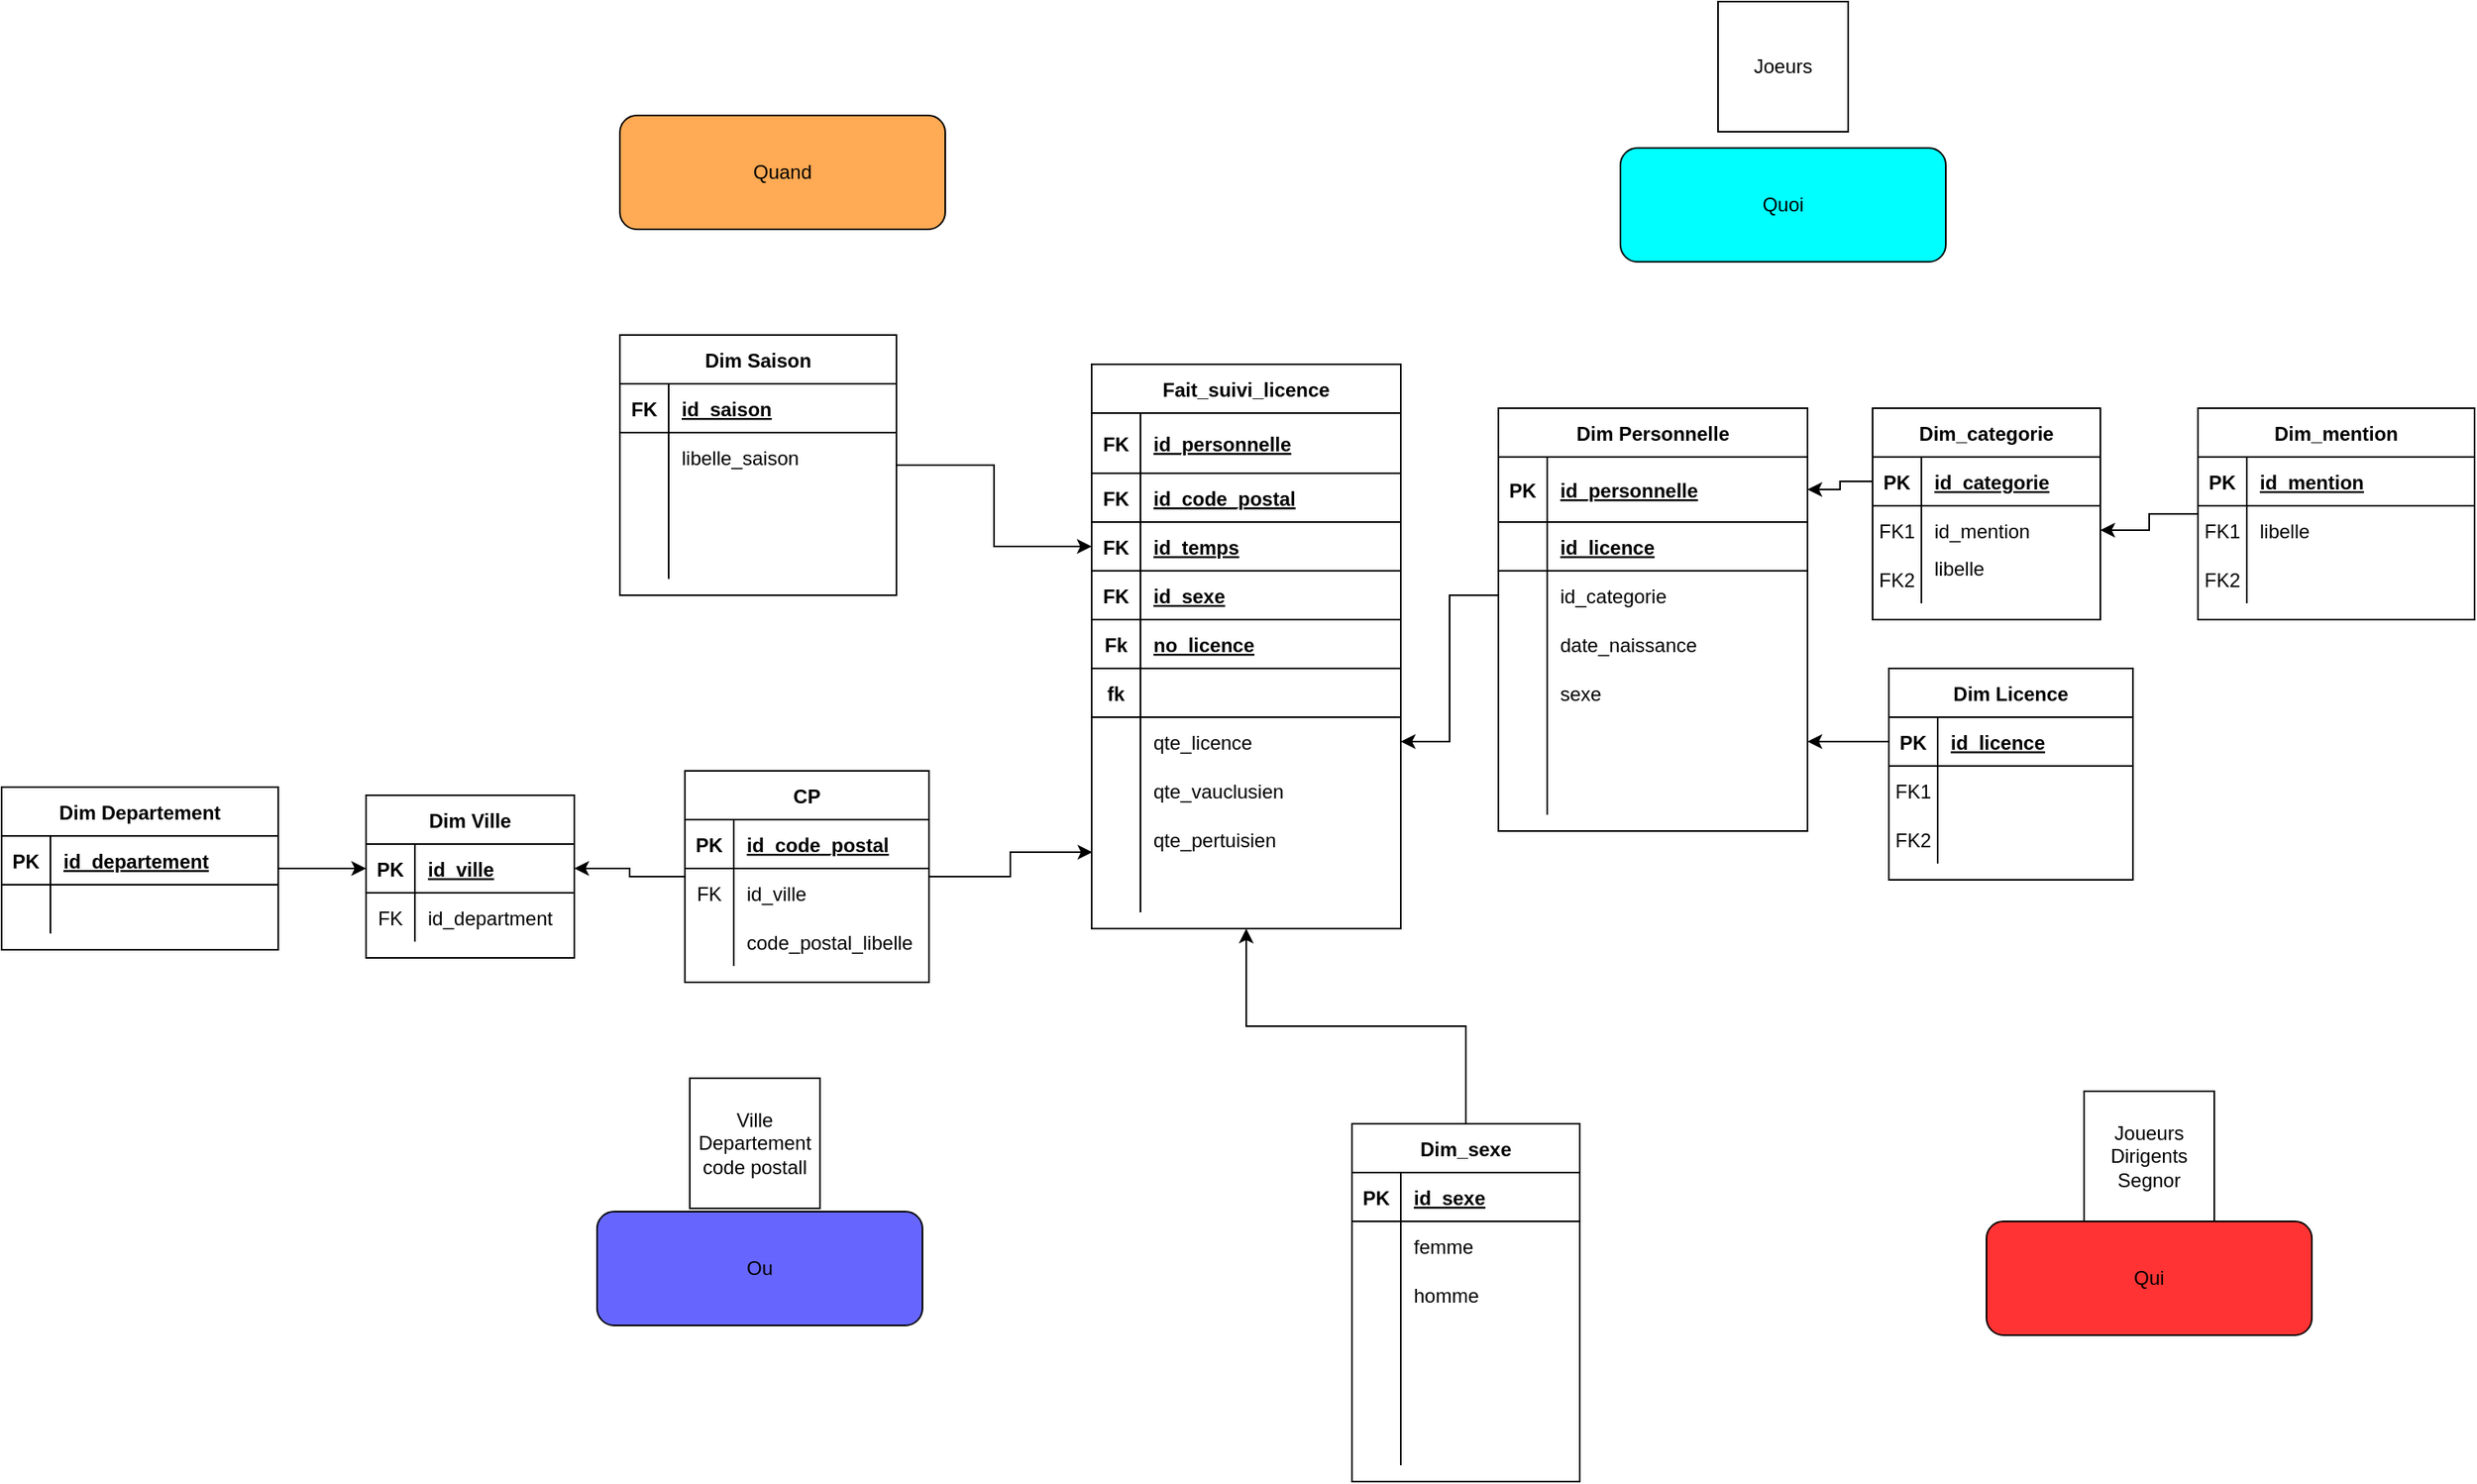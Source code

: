 <mxfile version="20.8.23" type="github">
  <diagram id="R2lEEEUBdFMjLlhIrx00" name="Page-1">
    <mxGraphModel dx="2322" dy="1065" grid="1" gridSize="10" guides="1" tooltips="1" connect="1" arrows="1" fold="1" page="1" pageScale="1" pageWidth="850" pageHeight="1100" math="0" shadow="0" extFonts="Permanent Marker^https://fonts.googleapis.com/css?family=Permanent+Marker">
      <root>
        <mxCell id="0" />
        <mxCell id="1" parent="0" />
        <mxCell id="C-vyLk0tnHw3VtMMgP7b-2" value="Fait_suivi_licence" style="shape=table;startSize=30;container=1;collapsible=1;childLayout=tableLayout;fixedRows=1;rowLines=0;fontStyle=1;align=center;resizeLast=1;" parent="1" vertex="1">
          <mxGeometry x="260" y="363" width="190" height="347" as="geometry" />
        </mxCell>
        <mxCell id="C-vyLk0tnHw3VtMMgP7b-3" value="" style="shape=partialRectangle;collapsible=0;dropTarget=0;pointerEvents=0;fillColor=none;points=[[0,0.5],[1,0.5]];portConstraint=eastwest;top=0;left=0;right=0;bottom=1;" parent="C-vyLk0tnHw3VtMMgP7b-2" vertex="1">
          <mxGeometry y="30" width="190" height="37" as="geometry" />
        </mxCell>
        <mxCell id="C-vyLk0tnHw3VtMMgP7b-4" value="FK" style="shape=partialRectangle;overflow=hidden;connectable=0;fillColor=none;top=0;left=0;bottom=0;right=0;fontStyle=1;" parent="C-vyLk0tnHw3VtMMgP7b-3" vertex="1">
          <mxGeometry width="30" height="37" as="geometry">
            <mxRectangle width="30" height="37" as="alternateBounds" />
          </mxGeometry>
        </mxCell>
        <mxCell id="C-vyLk0tnHw3VtMMgP7b-5" value="id_personnelle" style="shape=partialRectangle;overflow=hidden;connectable=0;fillColor=none;top=0;left=0;bottom=0;right=0;align=left;spacingLeft=6;fontStyle=5;" parent="C-vyLk0tnHw3VtMMgP7b-3" vertex="1">
          <mxGeometry x="30" width="160" height="37" as="geometry">
            <mxRectangle width="160" height="37" as="alternateBounds" />
          </mxGeometry>
        </mxCell>
        <mxCell id="3_o4QymYLPM-2K-13PC6-31" style="shape=partialRectangle;collapsible=0;dropTarget=0;pointerEvents=0;fillColor=none;points=[[0,0.5],[1,0.5]];portConstraint=eastwest;top=0;left=0;right=0;bottom=1;" parent="C-vyLk0tnHw3VtMMgP7b-2" vertex="1">
          <mxGeometry y="67" width="190" height="30" as="geometry" />
        </mxCell>
        <mxCell id="3_o4QymYLPM-2K-13PC6-32" value="FK" style="shape=partialRectangle;overflow=hidden;connectable=0;fillColor=none;top=0;left=0;bottom=0;right=0;fontStyle=1;" parent="3_o4QymYLPM-2K-13PC6-31" vertex="1">
          <mxGeometry width="30" height="30" as="geometry">
            <mxRectangle width="30" height="30" as="alternateBounds" />
          </mxGeometry>
        </mxCell>
        <mxCell id="3_o4QymYLPM-2K-13PC6-33" value="id_code_postal" style="shape=partialRectangle;overflow=hidden;connectable=0;fillColor=none;top=0;left=0;bottom=0;right=0;align=left;spacingLeft=6;fontStyle=5;" parent="3_o4QymYLPM-2K-13PC6-31" vertex="1">
          <mxGeometry x="30" width="160" height="30" as="geometry">
            <mxRectangle width="160" height="30" as="alternateBounds" />
          </mxGeometry>
        </mxCell>
        <mxCell id="3_o4QymYLPM-2K-13PC6-28" style="shape=partialRectangle;collapsible=0;dropTarget=0;pointerEvents=0;fillColor=none;points=[[0,0.5],[1,0.5]];portConstraint=eastwest;top=0;left=0;right=0;bottom=1;" parent="C-vyLk0tnHw3VtMMgP7b-2" vertex="1">
          <mxGeometry y="97" width="190" height="30" as="geometry" />
        </mxCell>
        <mxCell id="3_o4QymYLPM-2K-13PC6-29" value="FK" style="shape=partialRectangle;overflow=hidden;connectable=0;fillColor=none;top=0;left=0;bottom=0;right=0;fontStyle=1;" parent="3_o4QymYLPM-2K-13PC6-28" vertex="1">
          <mxGeometry width="30" height="30" as="geometry">
            <mxRectangle width="30" height="30" as="alternateBounds" />
          </mxGeometry>
        </mxCell>
        <mxCell id="3_o4QymYLPM-2K-13PC6-30" value="id_temps" style="shape=partialRectangle;overflow=hidden;connectable=0;fillColor=none;top=0;left=0;bottom=0;right=0;align=left;spacingLeft=6;fontStyle=5;" parent="3_o4QymYLPM-2K-13PC6-28" vertex="1">
          <mxGeometry x="30" width="160" height="30" as="geometry">
            <mxRectangle width="160" height="30" as="alternateBounds" />
          </mxGeometry>
        </mxCell>
        <mxCell id="3_o4QymYLPM-2K-13PC6-25" style="shape=partialRectangle;collapsible=0;dropTarget=0;pointerEvents=0;fillColor=none;points=[[0,0.5],[1,0.5]];portConstraint=eastwest;top=0;left=0;right=0;bottom=1;" parent="C-vyLk0tnHw3VtMMgP7b-2" vertex="1">
          <mxGeometry y="127" width="190" height="30" as="geometry" />
        </mxCell>
        <mxCell id="3_o4QymYLPM-2K-13PC6-26" value="FK" style="shape=partialRectangle;overflow=hidden;connectable=0;fillColor=none;top=0;left=0;bottom=0;right=0;fontStyle=1;" parent="3_o4QymYLPM-2K-13PC6-25" vertex="1">
          <mxGeometry width="30" height="30" as="geometry">
            <mxRectangle width="30" height="30" as="alternateBounds" />
          </mxGeometry>
        </mxCell>
        <mxCell id="3_o4QymYLPM-2K-13PC6-27" value="id_sexe" style="shape=partialRectangle;overflow=hidden;connectable=0;fillColor=none;top=0;left=0;bottom=0;right=0;align=left;spacingLeft=6;fontStyle=5;" parent="3_o4QymYLPM-2K-13PC6-25" vertex="1">
          <mxGeometry x="30" width="160" height="30" as="geometry">
            <mxRectangle width="160" height="30" as="alternateBounds" />
          </mxGeometry>
        </mxCell>
        <mxCell id="3_o4QymYLPM-2K-13PC6-68" style="shape=partialRectangle;collapsible=0;dropTarget=0;pointerEvents=0;fillColor=none;points=[[0,0.5],[1,0.5]];portConstraint=eastwest;top=0;left=0;right=0;bottom=1;" parent="C-vyLk0tnHw3VtMMgP7b-2" vertex="1">
          <mxGeometry y="157" width="190" height="30" as="geometry" />
        </mxCell>
        <mxCell id="3_o4QymYLPM-2K-13PC6-69" value="Fk" style="shape=partialRectangle;overflow=hidden;connectable=0;fillColor=none;top=0;left=0;bottom=0;right=0;fontStyle=1;" parent="3_o4QymYLPM-2K-13PC6-68" vertex="1">
          <mxGeometry width="30" height="30" as="geometry">
            <mxRectangle width="30" height="30" as="alternateBounds" />
          </mxGeometry>
        </mxCell>
        <mxCell id="3_o4QymYLPM-2K-13PC6-70" value="no_licence" style="shape=partialRectangle;overflow=hidden;connectable=0;fillColor=none;top=0;left=0;bottom=0;right=0;align=left;spacingLeft=6;fontStyle=5;" parent="3_o4QymYLPM-2K-13PC6-68" vertex="1">
          <mxGeometry x="30" width="160" height="30" as="geometry">
            <mxRectangle width="160" height="30" as="alternateBounds" />
          </mxGeometry>
        </mxCell>
        <mxCell id="3_o4QymYLPM-2K-13PC6-65" style="shape=partialRectangle;collapsible=0;dropTarget=0;pointerEvents=0;fillColor=none;points=[[0,0.5],[1,0.5]];portConstraint=eastwest;top=0;left=0;right=0;bottom=1;" parent="C-vyLk0tnHw3VtMMgP7b-2" vertex="1">
          <mxGeometry y="187" width="190" height="30" as="geometry" />
        </mxCell>
        <mxCell id="3_o4QymYLPM-2K-13PC6-66" value="fk" style="shape=partialRectangle;overflow=hidden;connectable=0;fillColor=none;top=0;left=0;bottom=0;right=0;fontStyle=1;" parent="3_o4QymYLPM-2K-13PC6-65" vertex="1">
          <mxGeometry width="30" height="30" as="geometry">
            <mxRectangle width="30" height="30" as="alternateBounds" />
          </mxGeometry>
        </mxCell>
        <mxCell id="3_o4QymYLPM-2K-13PC6-67" value="" style="shape=partialRectangle;overflow=hidden;connectable=0;fillColor=none;top=0;left=0;bottom=0;right=0;align=left;spacingLeft=6;fontStyle=5;" parent="3_o4QymYLPM-2K-13PC6-65" vertex="1">
          <mxGeometry x="30" width="160" height="30" as="geometry">
            <mxRectangle width="160" height="30" as="alternateBounds" />
          </mxGeometry>
        </mxCell>
        <mxCell id="C-vyLk0tnHw3VtMMgP7b-6" value="" style="shape=partialRectangle;collapsible=0;dropTarget=0;pointerEvents=0;fillColor=none;points=[[0,0.5],[1,0.5]];portConstraint=eastwest;top=0;left=0;right=0;bottom=0;" parent="C-vyLk0tnHw3VtMMgP7b-2" vertex="1">
          <mxGeometry y="217" width="190" height="30" as="geometry" />
        </mxCell>
        <mxCell id="C-vyLk0tnHw3VtMMgP7b-7" value="" style="shape=partialRectangle;overflow=hidden;connectable=0;fillColor=none;top=0;left=0;bottom=0;right=0;" parent="C-vyLk0tnHw3VtMMgP7b-6" vertex="1">
          <mxGeometry width="30" height="30" as="geometry">
            <mxRectangle width="30" height="30" as="alternateBounds" />
          </mxGeometry>
        </mxCell>
        <mxCell id="C-vyLk0tnHw3VtMMgP7b-8" value="qte_licence" style="shape=partialRectangle;overflow=hidden;connectable=0;fillColor=none;top=0;left=0;bottom=0;right=0;align=left;spacingLeft=6;" parent="C-vyLk0tnHw3VtMMgP7b-6" vertex="1">
          <mxGeometry x="30" width="160" height="30" as="geometry">
            <mxRectangle width="160" height="30" as="alternateBounds" />
          </mxGeometry>
        </mxCell>
        <mxCell id="EebubjOcHjIi6WjArjPd-1" value="" style="shape=partialRectangle;collapsible=0;dropTarget=0;pointerEvents=0;fillColor=none;points=[[0,0.5],[1,0.5]];portConstraint=eastwest;top=0;left=0;right=0;bottom=0;" parent="C-vyLk0tnHw3VtMMgP7b-2" vertex="1">
          <mxGeometry y="247" width="190" height="30" as="geometry" />
        </mxCell>
        <mxCell id="EebubjOcHjIi6WjArjPd-2" value="" style="shape=partialRectangle;overflow=hidden;connectable=0;fillColor=none;top=0;left=0;bottom=0;right=0;" parent="EebubjOcHjIi6WjArjPd-1" vertex="1">
          <mxGeometry width="30" height="30" as="geometry">
            <mxRectangle width="30" height="30" as="alternateBounds" />
          </mxGeometry>
        </mxCell>
        <mxCell id="EebubjOcHjIi6WjArjPd-3" value="qte_vauclusien" style="shape=partialRectangle;overflow=hidden;connectable=0;fillColor=none;top=0;left=0;bottom=0;right=0;align=left;spacingLeft=6;" parent="EebubjOcHjIi6WjArjPd-1" vertex="1">
          <mxGeometry x="30" width="160" height="30" as="geometry">
            <mxRectangle width="160" height="30" as="alternateBounds" />
          </mxGeometry>
        </mxCell>
        <mxCell id="C-vyLk0tnHw3VtMMgP7b-9" value="" style="shape=partialRectangle;collapsible=0;dropTarget=0;pointerEvents=0;fillColor=none;points=[[0,0.5],[1,0.5]];portConstraint=eastwest;top=0;left=0;right=0;bottom=0;" parent="C-vyLk0tnHw3VtMMgP7b-2" vertex="1">
          <mxGeometry y="277" width="190" height="30" as="geometry" />
        </mxCell>
        <mxCell id="C-vyLk0tnHw3VtMMgP7b-10" value="" style="shape=partialRectangle;overflow=hidden;connectable=0;fillColor=none;top=0;left=0;bottom=0;right=0;" parent="C-vyLk0tnHw3VtMMgP7b-9" vertex="1">
          <mxGeometry width="30" height="30" as="geometry">
            <mxRectangle width="30" height="30" as="alternateBounds" />
          </mxGeometry>
        </mxCell>
        <mxCell id="C-vyLk0tnHw3VtMMgP7b-11" value="qte_pertuisien" style="shape=partialRectangle;overflow=hidden;connectable=0;fillColor=none;top=0;left=0;bottom=0;right=0;align=left;spacingLeft=6;" parent="C-vyLk0tnHw3VtMMgP7b-9" vertex="1">
          <mxGeometry x="30" width="160" height="30" as="geometry">
            <mxRectangle width="160" height="30" as="alternateBounds" />
          </mxGeometry>
        </mxCell>
        <mxCell id="EebubjOcHjIi6WjArjPd-83" value="" style="shape=partialRectangle;collapsible=0;dropTarget=0;pointerEvents=0;fillColor=none;points=[[0,0.5],[1,0.5]];portConstraint=eastwest;top=0;left=0;right=0;bottom=0;" parent="C-vyLk0tnHw3VtMMgP7b-2" vertex="1">
          <mxGeometry y="307" width="190" height="30" as="geometry" />
        </mxCell>
        <mxCell id="EebubjOcHjIi6WjArjPd-84" value="" style="shape=partialRectangle;overflow=hidden;connectable=0;fillColor=none;top=0;left=0;bottom=0;right=0;" parent="EebubjOcHjIi6WjArjPd-83" vertex="1">
          <mxGeometry width="30" height="30" as="geometry">
            <mxRectangle width="30" height="30" as="alternateBounds" />
          </mxGeometry>
        </mxCell>
        <mxCell id="EebubjOcHjIi6WjArjPd-85" value="" style="shape=partialRectangle;overflow=hidden;connectable=0;fillColor=none;top=0;left=0;bottom=0;right=0;align=left;spacingLeft=6;" parent="EebubjOcHjIi6WjArjPd-83" vertex="1">
          <mxGeometry x="30" width="160" height="30" as="geometry">
            <mxRectangle width="160" height="30" as="alternateBounds" />
          </mxGeometry>
        </mxCell>
        <mxCell id="C-vyLk0tnHw3VtMMgP7b-13" value="Dim Personnelle" style="shape=table;startSize=30;container=1;collapsible=1;childLayout=tableLayout;fixedRows=1;rowLines=0;fontStyle=1;align=center;resizeLast=1;" parent="1" vertex="1">
          <mxGeometry x="510" y="390" width="190" height="260" as="geometry" />
        </mxCell>
        <mxCell id="C-vyLk0tnHw3VtMMgP7b-14" value="" style="shape=partialRectangle;collapsible=0;dropTarget=0;pointerEvents=0;fillColor=none;points=[[0,0.5],[1,0.5]];portConstraint=eastwest;top=0;left=0;right=0;bottom=1;" parent="C-vyLk0tnHw3VtMMgP7b-13" vertex="1">
          <mxGeometry y="30" width="190" height="40" as="geometry" />
        </mxCell>
        <mxCell id="C-vyLk0tnHw3VtMMgP7b-15" value="PK" style="shape=partialRectangle;overflow=hidden;connectable=0;fillColor=none;top=0;left=0;bottom=0;right=0;fontStyle=1;" parent="C-vyLk0tnHw3VtMMgP7b-14" vertex="1">
          <mxGeometry width="30" height="40" as="geometry">
            <mxRectangle width="30" height="40" as="alternateBounds" />
          </mxGeometry>
        </mxCell>
        <mxCell id="C-vyLk0tnHw3VtMMgP7b-16" value="id_personnelle" style="shape=partialRectangle;overflow=hidden;connectable=0;fillColor=none;top=0;left=0;bottom=0;right=0;align=left;spacingLeft=6;fontStyle=5;" parent="C-vyLk0tnHw3VtMMgP7b-14" vertex="1">
          <mxGeometry x="30" width="160" height="40" as="geometry">
            <mxRectangle width="160" height="40" as="alternateBounds" />
          </mxGeometry>
        </mxCell>
        <mxCell id="FTnXf8qnZCAiLnjDz61s-63" style="shape=partialRectangle;collapsible=0;dropTarget=0;pointerEvents=0;fillColor=none;points=[[0,0.5],[1,0.5]];portConstraint=eastwest;top=0;left=0;right=0;bottom=1;" parent="C-vyLk0tnHw3VtMMgP7b-13" vertex="1">
          <mxGeometry y="70" width="190" height="30" as="geometry" />
        </mxCell>
        <mxCell id="FTnXf8qnZCAiLnjDz61s-64" style="shape=partialRectangle;overflow=hidden;connectable=0;fillColor=none;top=0;left=0;bottom=0;right=0;fontStyle=1;" parent="FTnXf8qnZCAiLnjDz61s-63" vertex="1">
          <mxGeometry width="30" height="30" as="geometry">
            <mxRectangle width="30" height="30" as="alternateBounds" />
          </mxGeometry>
        </mxCell>
        <mxCell id="FTnXf8qnZCAiLnjDz61s-65" value="id_licence" style="shape=partialRectangle;overflow=hidden;connectable=0;fillColor=none;top=0;left=0;bottom=0;right=0;align=left;spacingLeft=6;fontStyle=5;" parent="FTnXf8qnZCAiLnjDz61s-63" vertex="1">
          <mxGeometry x="30" width="160" height="30" as="geometry">
            <mxRectangle width="160" height="30" as="alternateBounds" />
          </mxGeometry>
        </mxCell>
        <mxCell id="C-vyLk0tnHw3VtMMgP7b-17" value="" style="shape=partialRectangle;collapsible=0;dropTarget=0;pointerEvents=0;fillColor=none;points=[[0,0.5],[1,0.5]];portConstraint=eastwest;top=0;left=0;right=0;bottom=0;" parent="C-vyLk0tnHw3VtMMgP7b-13" vertex="1">
          <mxGeometry y="100" width="190" height="30" as="geometry" />
        </mxCell>
        <mxCell id="C-vyLk0tnHw3VtMMgP7b-18" value="" style="shape=partialRectangle;overflow=hidden;connectable=0;fillColor=none;top=0;left=0;bottom=0;right=0;" parent="C-vyLk0tnHw3VtMMgP7b-17" vertex="1">
          <mxGeometry width="30" height="30" as="geometry">
            <mxRectangle width="30" height="30" as="alternateBounds" />
          </mxGeometry>
        </mxCell>
        <mxCell id="C-vyLk0tnHw3VtMMgP7b-19" value="id_categorie" style="shape=partialRectangle;overflow=hidden;connectable=0;fillColor=none;top=0;left=0;bottom=0;right=0;align=left;spacingLeft=6;" parent="C-vyLk0tnHw3VtMMgP7b-17" vertex="1">
          <mxGeometry x="30" width="160" height="30" as="geometry">
            <mxRectangle width="160" height="30" as="alternateBounds" />
          </mxGeometry>
        </mxCell>
        <mxCell id="C-vyLk0tnHw3VtMMgP7b-20" value="" style="shape=partialRectangle;collapsible=0;dropTarget=0;pointerEvents=0;fillColor=none;points=[[0,0.5],[1,0.5]];portConstraint=eastwest;top=0;left=0;right=0;bottom=0;" parent="C-vyLk0tnHw3VtMMgP7b-13" vertex="1">
          <mxGeometry y="130" width="190" height="30" as="geometry" />
        </mxCell>
        <mxCell id="C-vyLk0tnHw3VtMMgP7b-21" value="" style="shape=partialRectangle;overflow=hidden;connectable=0;fillColor=none;top=0;left=0;bottom=0;right=0;" parent="C-vyLk0tnHw3VtMMgP7b-20" vertex="1">
          <mxGeometry width="30" height="30" as="geometry">
            <mxRectangle width="30" height="30" as="alternateBounds" />
          </mxGeometry>
        </mxCell>
        <mxCell id="C-vyLk0tnHw3VtMMgP7b-22" value="date_naissance" style="shape=partialRectangle;overflow=hidden;connectable=0;fillColor=none;top=0;left=0;bottom=0;right=0;align=left;spacingLeft=6;" parent="C-vyLk0tnHw3VtMMgP7b-20" vertex="1">
          <mxGeometry x="30" width="160" height="30" as="geometry">
            <mxRectangle width="160" height="30" as="alternateBounds" />
          </mxGeometry>
        </mxCell>
        <mxCell id="FTnXf8qnZCAiLnjDz61s-49" style="shape=partialRectangle;collapsible=0;dropTarget=0;pointerEvents=0;fillColor=none;points=[[0,0.5],[1,0.5]];portConstraint=eastwest;top=0;left=0;right=0;bottom=0;" parent="C-vyLk0tnHw3VtMMgP7b-13" vertex="1">
          <mxGeometry y="160" width="190" height="30" as="geometry" />
        </mxCell>
        <mxCell id="FTnXf8qnZCAiLnjDz61s-50" style="shape=partialRectangle;overflow=hidden;connectable=0;fillColor=none;top=0;left=0;bottom=0;right=0;" parent="FTnXf8qnZCAiLnjDz61s-49" vertex="1">
          <mxGeometry width="30" height="30" as="geometry">
            <mxRectangle width="30" height="30" as="alternateBounds" />
          </mxGeometry>
        </mxCell>
        <mxCell id="FTnXf8qnZCAiLnjDz61s-51" value="sexe" style="shape=partialRectangle;overflow=hidden;connectable=0;fillColor=none;top=0;left=0;bottom=0;right=0;align=left;spacingLeft=6;" parent="FTnXf8qnZCAiLnjDz61s-49" vertex="1">
          <mxGeometry x="30" width="160" height="30" as="geometry">
            <mxRectangle width="160" height="30" as="alternateBounds" />
          </mxGeometry>
        </mxCell>
        <mxCell id="FTnXf8qnZCAiLnjDz61s-46" style="shape=partialRectangle;collapsible=0;dropTarget=0;pointerEvents=0;fillColor=none;points=[[0,0.5],[1,0.5]];portConstraint=eastwest;top=0;left=0;right=0;bottom=0;" parent="C-vyLk0tnHw3VtMMgP7b-13" vertex="1">
          <mxGeometry y="190" width="190" height="30" as="geometry" />
        </mxCell>
        <mxCell id="FTnXf8qnZCAiLnjDz61s-47" style="shape=partialRectangle;overflow=hidden;connectable=0;fillColor=none;top=0;left=0;bottom=0;right=0;" parent="FTnXf8qnZCAiLnjDz61s-46" vertex="1">
          <mxGeometry width="30" height="30" as="geometry">
            <mxRectangle width="30" height="30" as="alternateBounds" />
          </mxGeometry>
        </mxCell>
        <mxCell id="FTnXf8qnZCAiLnjDz61s-48" style="shape=partialRectangle;overflow=hidden;connectable=0;fillColor=none;top=0;left=0;bottom=0;right=0;align=left;spacingLeft=6;" parent="FTnXf8qnZCAiLnjDz61s-46" vertex="1">
          <mxGeometry x="30" width="160" height="30" as="geometry">
            <mxRectangle width="160" height="30" as="alternateBounds" />
          </mxGeometry>
        </mxCell>
        <mxCell id="FTnXf8qnZCAiLnjDz61s-43" style="shape=partialRectangle;collapsible=0;dropTarget=0;pointerEvents=0;fillColor=none;points=[[0,0.5],[1,0.5]];portConstraint=eastwest;top=0;left=0;right=0;bottom=0;" parent="C-vyLk0tnHw3VtMMgP7b-13" vertex="1">
          <mxGeometry y="220" width="190" height="30" as="geometry" />
        </mxCell>
        <mxCell id="FTnXf8qnZCAiLnjDz61s-44" style="shape=partialRectangle;overflow=hidden;connectable=0;fillColor=none;top=0;left=0;bottom=0;right=0;" parent="FTnXf8qnZCAiLnjDz61s-43" vertex="1">
          <mxGeometry width="30" height="30" as="geometry">
            <mxRectangle width="30" height="30" as="alternateBounds" />
          </mxGeometry>
        </mxCell>
        <mxCell id="FTnXf8qnZCAiLnjDz61s-45" style="shape=partialRectangle;overflow=hidden;connectable=0;fillColor=none;top=0;left=0;bottom=0;right=0;align=left;spacingLeft=6;" parent="FTnXf8qnZCAiLnjDz61s-43" vertex="1">
          <mxGeometry x="30" width="160" height="30" as="geometry">
            <mxRectangle width="160" height="30" as="alternateBounds" />
          </mxGeometry>
        </mxCell>
        <mxCell id="EebubjOcHjIi6WjArjPd-5" value="Quand" style="rounded=1;whiteSpace=wrap;html=1;fillColor=#FFAA54;" parent="1" vertex="1">
          <mxGeometry x="-30" y="210" width="200" height="70" as="geometry" />
        </mxCell>
        <mxCell id="EebubjOcHjIi6WjArjPd-6" value="Qui" style="rounded=1;whiteSpace=wrap;html=1;fillColor=#FF3333;" parent="1" vertex="1">
          <mxGeometry x="810" y="890" width="200" height="70" as="geometry" />
        </mxCell>
        <mxCell id="EebubjOcHjIi6WjArjPd-7" value="Quoi" style="rounded=1;whiteSpace=wrap;html=1;fillColor=#00FFFF;" parent="1" vertex="1">
          <mxGeometry x="585" y="230" width="200" height="70" as="geometry" />
        </mxCell>
        <mxCell id="EebubjOcHjIi6WjArjPd-8" value="Ou" style="rounded=1;whiteSpace=wrap;html=1;fillColor=#6666FF;" parent="1" vertex="1">
          <mxGeometry x="-44" y="884" width="200" height="70" as="geometry" />
        </mxCell>
        <mxCell id="EebubjOcHjIi6WjArjPd-9" value="Ville&lt;br&gt;Departement&lt;br&gt;code postall" style="whiteSpace=wrap;html=1;aspect=fixed;fillColor=#FFFFFF;" parent="1" vertex="1">
          <mxGeometry x="13" y="802" width="80" height="80" as="geometry" />
        </mxCell>
        <mxCell id="EebubjOcHjIi6WjArjPd-10" value="Joueurs&lt;br&gt;Dirigents&lt;br&gt;Segnor" style="whiteSpace=wrap;html=1;aspect=fixed;fillColor=#FFFFFF;" parent="1" vertex="1">
          <mxGeometry x="870" y="810" width="80" height="80" as="geometry" />
        </mxCell>
        <mxCell id="EebubjOcHjIi6WjArjPd-11" value="Joeurs" style="whiteSpace=wrap;html=1;aspect=fixed;fillColor=#FFFFFF;" parent="1" vertex="1">
          <mxGeometry x="645" y="140" width="80" height="80" as="geometry" />
        </mxCell>
        <mxCell id="3_o4QymYLPM-2K-13PC6-18" style="edgeStyle=orthogonalEdgeStyle;rounded=0;orthogonalLoop=1;jettySize=auto;html=1;entryX=0;entryY=0.5;entryDx=0;entryDy=0;" parent="1" source="EebubjOcHjIi6WjArjPd-12" target="3_o4QymYLPM-2K-13PC6-28" edge="1">
          <mxGeometry relative="1" as="geometry" />
        </mxCell>
        <mxCell id="EebubjOcHjIi6WjArjPd-12" value="Dim Saison" style="shape=table;startSize=30;container=1;collapsible=1;childLayout=tableLayout;fixedRows=1;rowLines=0;fontStyle=1;align=center;resizeLast=1;" parent="1" vertex="1">
          <mxGeometry x="-30" y="345" width="170" height="160" as="geometry" />
        </mxCell>
        <mxCell id="EebubjOcHjIi6WjArjPd-13" value="" style="shape=partialRectangle;collapsible=0;dropTarget=0;pointerEvents=0;fillColor=none;points=[[0,0.5],[1,0.5]];portConstraint=eastwest;top=0;left=0;right=0;bottom=1;" parent="EebubjOcHjIi6WjArjPd-12" vertex="1">
          <mxGeometry y="30" width="170" height="30" as="geometry" />
        </mxCell>
        <mxCell id="EebubjOcHjIi6WjArjPd-14" value="FK" style="shape=partialRectangle;overflow=hidden;connectable=0;fillColor=none;top=0;left=0;bottom=0;right=0;fontStyle=1;" parent="EebubjOcHjIi6WjArjPd-13" vertex="1">
          <mxGeometry width="30" height="30" as="geometry">
            <mxRectangle width="30" height="30" as="alternateBounds" />
          </mxGeometry>
        </mxCell>
        <mxCell id="EebubjOcHjIi6WjArjPd-15" value="id_saison" style="shape=partialRectangle;overflow=hidden;connectable=0;fillColor=none;top=0;left=0;bottom=0;right=0;align=left;spacingLeft=6;fontStyle=5;" parent="EebubjOcHjIi6WjArjPd-13" vertex="1">
          <mxGeometry x="30" width="140" height="30" as="geometry">
            <mxRectangle width="140" height="30" as="alternateBounds" />
          </mxGeometry>
        </mxCell>
        <mxCell id="EebubjOcHjIi6WjArjPd-16" value="" style="shape=partialRectangle;collapsible=0;dropTarget=0;pointerEvents=0;fillColor=none;points=[[0,0.5],[1,0.5]];portConstraint=eastwest;top=0;left=0;right=0;bottom=0;" parent="EebubjOcHjIi6WjArjPd-12" vertex="1">
          <mxGeometry y="60" width="170" height="30" as="geometry" />
        </mxCell>
        <mxCell id="EebubjOcHjIi6WjArjPd-17" value="" style="shape=partialRectangle;overflow=hidden;connectable=0;fillColor=none;top=0;left=0;bottom=0;right=0;" parent="EebubjOcHjIi6WjArjPd-16" vertex="1">
          <mxGeometry width="30" height="30" as="geometry">
            <mxRectangle width="30" height="30" as="alternateBounds" />
          </mxGeometry>
        </mxCell>
        <mxCell id="EebubjOcHjIi6WjArjPd-18" value="libelle_saison" style="shape=partialRectangle;overflow=hidden;connectable=0;fillColor=none;top=0;left=0;bottom=0;right=0;align=left;spacingLeft=6;" parent="EebubjOcHjIi6WjArjPd-16" vertex="1">
          <mxGeometry x="30" width="140" height="30" as="geometry">
            <mxRectangle width="140" height="30" as="alternateBounds" />
          </mxGeometry>
        </mxCell>
        <mxCell id="EebubjOcHjIi6WjArjPd-19" value="" style="shape=partialRectangle;collapsible=0;dropTarget=0;pointerEvents=0;fillColor=none;points=[[0,0.5],[1,0.5]];portConstraint=eastwest;top=0;left=0;right=0;bottom=0;" parent="EebubjOcHjIi6WjArjPd-12" vertex="1">
          <mxGeometry y="90" width="170" height="30" as="geometry" />
        </mxCell>
        <mxCell id="EebubjOcHjIi6WjArjPd-20" value="" style="shape=partialRectangle;overflow=hidden;connectable=0;fillColor=none;top=0;left=0;bottom=0;right=0;" parent="EebubjOcHjIi6WjArjPd-19" vertex="1">
          <mxGeometry width="30" height="30" as="geometry">
            <mxRectangle width="30" height="30" as="alternateBounds" />
          </mxGeometry>
        </mxCell>
        <mxCell id="EebubjOcHjIi6WjArjPd-21" value="" style="shape=partialRectangle;overflow=hidden;connectable=0;fillColor=none;top=0;left=0;bottom=0;right=0;align=left;spacingLeft=6;" parent="EebubjOcHjIi6WjArjPd-19" vertex="1">
          <mxGeometry x="30" width="140" height="30" as="geometry">
            <mxRectangle width="140" height="30" as="alternateBounds" />
          </mxGeometry>
        </mxCell>
        <mxCell id="EebubjOcHjIi6WjArjPd-22" value="" style="shape=partialRectangle;collapsible=0;dropTarget=0;pointerEvents=0;fillColor=none;points=[[0,0.5],[1,0.5]];portConstraint=eastwest;top=0;left=0;right=0;bottom=0;" parent="EebubjOcHjIi6WjArjPd-12" vertex="1">
          <mxGeometry y="120" width="170" height="30" as="geometry" />
        </mxCell>
        <mxCell id="EebubjOcHjIi6WjArjPd-23" value="" style="shape=partialRectangle;overflow=hidden;connectable=0;fillColor=none;top=0;left=0;bottom=0;right=0;" parent="EebubjOcHjIi6WjArjPd-22" vertex="1">
          <mxGeometry width="30" height="30" as="geometry">
            <mxRectangle width="30" height="30" as="alternateBounds" />
          </mxGeometry>
        </mxCell>
        <mxCell id="EebubjOcHjIi6WjArjPd-24" value="" style="shape=partialRectangle;overflow=hidden;connectable=0;fillColor=none;top=0;left=0;bottom=0;right=0;align=left;spacingLeft=6;" parent="EebubjOcHjIi6WjArjPd-22" vertex="1">
          <mxGeometry x="30" width="140" height="30" as="geometry">
            <mxRectangle width="140" height="30" as="alternateBounds" />
          </mxGeometry>
        </mxCell>
        <mxCell id="3_o4QymYLPM-2K-13PC6-19" style="edgeStyle=orthogonalEdgeStyle;rounded=0;orthogonalLoop=1;jettySize=auto;html=1;entryX=1;entryY=0.5;entryDx=0;entryDy=0;" parent="1" source="C-vyLk0tnHw3VtMMgP7b-17" target="C-vyLk0tnHw3VtMMgP7b-6" edge="1">
          <mxGeometry relative="1" as="geometry" />
        </mxCell>
        <mxCell id="3_o4QymYLPM-2K-13PC6-34" value="Dim Ville" style="shape=table;startSize=30;container=1;collapsible=1;childLayout=tableLayout;fixedRows=1;rowLines=0;fontStyle=1;align=center;resizeLast=1;" parent="1" vertex="1">
          <mxGeometry x="-186" y="628" width="128" height="100" as="geometry" />
        </mxCell>
        <mxCell id="3_o4QymYLPM-2K-13PC6-35" value="" style="shape=partialRectangle;collapsible=0;dropTarget=0;pointerEvents=0;fillColor=none;points=[[0,0.5],[1,0.5]];portConstraint=eastwest;top=0;left=0;right=0;bottom=1;" parent="3_o4QymYLPM-2K-13PC6-34" vertex="1">
          <mxGeometry y="30" width="128" height="30" as="geometry" />
        </mxCell>
        <mxCell id="3_o4QymYLPM-2K-13PC6-36" value="PK" style="shape=partialRectangle;overflow=hidden;connectable=0;fillColor=none;top=0;left=0;bottom=0;right=0;fontStyle=1;" parent="3_o4QymYLPM-2K-13PC6-35" vertex="1">
          <mxGeometry width="30" height="30" as="geometry">
            <mxRectangle width="30" height="30" as="alternateBounds" />
          </mxGeometry>
        </mxCell>
        <mxCell id="3_o4QymYLPM-2K-13PC6-37" value="id_ville" style="shape=partialRectangle;overflow=hidden;connectable=0;fillColor=none;top=0;left=0;bottom=0;right=0;align=left;spacingLeft=6;fontStyle=5;" parent="3_o4QymYLPM-2K-13PC6-35" vertex="1">
          <mxGeometry x="30" width="98" height="30" as="geometry">
            <mxRectangle width="98" height="30" as="alternateBounds" />
          </mxGeometry>
        </mxCell>
        <mxCell id="3_o4QymYLPM-2K-13PC6-38" value="" style="shape=partialRectangle;collapsible=0;dropTarget=0;pointerEvents=0;fillColor=none;points=[[0,0.5],[1,0.5]];portConstraint=eastwest;top=0;left=0;right=0;bottom=0;" parent="3_o4QymYLPM-2K-13PC6-34" vertex="1">
          <mxGeometry y="60" width="128" height="30" as="geometry" />
        </mxCell>
        <mxCell id="3_o4QymYLPM-2K-13PC6-39" value="FK" style="shape=partialRectangle;overflow=hidden;connectable=0;fillColor=none;top=0;left=0;bottom=0;right=0;" parent="3_o4QymYLPM-2K-13PC6-38" vertex="1">
          <mxGeometry width="30" height="30" as="geometry">
            <mxRectangle width="30" height="30" as="alternateBounds" />
          </mxGeometry>
        </mxCell>
        <mxCell id="3_o4QymYLPM-2K-13PC6-40" value="id_department" style="shape=partialRectangle;overflow=hidden;connectable=0;fillColor=none;top=0;left=0;bottom=0;right=0;align=left;spacingLeft=6;" parent="3_o4QymYLPM-2K-13PC6-38" vertex="1">
          <mxGeometry x="30" width="98" height="30" as="geometry">
            <mxRectangle width="98" height="30" as="alternateBounds" />
          </mxGeometry>
        </mxCell>
        <mxCell id="FTnXf8qnZCAiLnjDz61s-8" style="edgeStyle=orthogonalEdgeStyle;rounded=0;orthogonalLoop=1;jettySize=auto;html=1;entryX=0;entryY=0.5;entryDx=0;entryDy=0;" parent="1" source="FTnXf8qnZCAiLnjDz61s-1" target="3_o4QymYLPM-2K-13PC6-35" edge="1">
          <mxGeometry relative="1" as="geometry" />
        </mxCell>
        <mxCell id="FTnXf8qnZCAiLnjDz61s-1" value="Dim Departement" style="shape=table;startSize=30;container=1;collapsible=1;childLayout=tableLayout;fixedRows=1;rowLines=0;fontStyle=1;align=center;resizeLast=1;" parent="1" vertex="1">
          <mxGeometry x="-410" y="623" width="170" height="100" as="geometry" />
        </mxCell>
        <mxCell id="FTnXf8qnZCAiLnjDz61s-2" value="" style="shape=partialRectangle;collapsible=0;dropTarget=0;pointerEvents=0;fillColor=none;points=[[0,0.5],[1,0.5]];portConstraint=eastwest;top=0;left=0;right=0;bottom=1;" parent="FTnXf8qnZCAiLnjDz61s-1" vertex="1">
          <mxGeometry y="30" width="170" height="30" as="geometry" />
        </mxCell>
        <mxCell id="FTnXf8qnZCAiLnjDz61s-3" value="PK" style="shape=partialRectangle;overflow=hidden;connectable=0;fillColor=none;top=0;left=0;bottom=0;right=0;fontStyle=1;" parent="FTnXf8qnZCAiLnjDz61s-2" vertex="1">
          <mxGeometry width="30" height="30" as="geometry">
            <mxRectangle width="30" height="30" as="alternateBounds" />
          </mxGeometry>
        </mxCell>
        <mxCell id="FTnXf8qnZCAiLnjDz61s-4" value="id_departement" style="shape=partialRectangle;overflow=hidden;connectable=0;fillColor=none;top=0;left=0;bottom=0;right=0;align=left;spacingLeft=6;fontStyle=5;" parent="FTnXf8qnZCAiLnjDz61s-2" vertex="1">
          <mxGeometry x="30" width="140" height="30" as="geometry">
            <mxRectangle width="140" height="30" as="alternateBounds" />
          </mxGeometry>
        </mxCell>
        <mxCell id="FTnXf8qnZCAiLnjDz61s-5" value="" style="shape=partialRectangle;collapsible=0;dropTarget=0;pointerEvents=0;fillColor=none;points=[[0,0.5],[1,0.5]];portConstraint=eastwest;top=0;left=0;right=0;bottom=0;" parent="FTnXf8qnZCAiLnjDz61s-1" vertex="1">
          <mxGeometry y="60" width="170" height="30" as="geometry" />
        </mxCell>
        <mxCell id="FTnXf8qnZCAiLnjDz61s-6" value="" style="shape=partialRectangle;overflow=hidden;connectable=0;fillColor=none;top=0;left=0;bottom=0;right=0;" parent="FTnXf8qnZCAiLnjDz61s-5" vertex="1">
          <mxGeometry width="30" height="30" as="geometry">
            <mxRectangle width="30" height="30" as="alternateBounds" />
          </mxGeometry>
        </mxCell>
        <mxCell id="FTnXf8qnZCAiLnjDz61s-7" value="" style="shape=partialRectangle;overflow=hidden;connectable=0;fillColor=none;top=0;left=0;bottom=0;right=0;align=left;spacingLeft=6;" parent="FTnXf8qnZCAiLnjDz61s-5" vertex="1">
          <mxGeometry x="30" width="140" height="30" as="geometry">
            <mxRectangle width="140" height="30" as="alternateBounds" />
          </mxGeometry>
        </mxCell>
        <mxCell id="FTnXf8qnZCAiLnjDz61s-9" value="Dim_categorie" style="shape=table;startSize=30;container=1;collapsible=1;childLayout=tableLayout;fixedRows=1;rowLines=0;fontStyle=1;align=center;resizeLast=1;" parent="1" vertex="1">
          <mxGeometry x="740" y="390" width="140" height="130" as="geometry" />
        </mxCell>
        <mxCell id="FTnXf8qnZCAiLnjDz61s-10" value="" style="shape=partialRectangle;collapsible=0;dropTarget=0;pointerEvents=0;fillColor=none;points=[[0,0.5],[1,0.5]];portConstraint=eastwest;top=0;left=0;right=0;bottom=1;" parent="FTnXf8qnZCAiLnjDz61s-9" vertex="1">
          <mxGeometry y="30" width="140" height="30" as="geometry" />
        </mxCell>
        <mxCell id="FTnXf8qnZCAiLnjDz61s-11" value="PK" style="shape=partialRectangle;overflow=hidden;connectable=0;fillColor=none;top=0;left=0;bottom=0;right=0;fontStyle=1;" parent="FTnXf8qnZCAiLnjDz61s-10" vertex="1">
          <mxGeometry width="30" height="30" as="geometry">
            <mxRectangle width="30" height="30" as="alternateBounds" />
          </mxGeometry>
        </mxCell>
        <mxCell id="FTnXf8qnZCAiLnjDz61s-12" value="id_categorie" style="shape=partialRectangle;overflow=hidden;connectable=0;fillColor=none;top=0;left=0;bottom=0;right=0;align=left;spacingLeft=6;fontStyle=5;" parent="FTnXf8qnZCAiLnjDz61s-10" vertex="1">
          <mxGeometry x="30" width="110" height="30" as="geometry">
            <mxRectangle width="110" height="30" as="alternateBounds" />
          </mxGeometry>
        </mxCell>
        <mxCell id="FTnXf8qnZCAiLnjDz61s-13" value="" style="shape=partialRectangle;collapsible=0;dropTarget=0;pointerEvents=0;fillColor=none;points=[[0,0.5],[1,0.5]];portConstraint=eastwest;top=0;left=0;right=0;bottom=0;" parent="FTnXf8qnZCAiLnjDz61s-9" vertex="1">
          <mxGeometry y="60" width="140" height="30" as="geometry" />
        </mxCell>
        <mxCell id="FTnXf8qnZCAiLnjDz61s-14" value="FK1" style="shape=partialRectangle;overflow=hidden;connectable=0;fillColor=none;top=0;left=0;bottom=0;right=0;" parent="FTnXf8qnZCAiLnjDz61s-13" vertex="1">
          <mxGeometry width="30" height="30" as="geometry">
            <mxRectangle width="30" height="30" as="alternateBounds" />
          </mxGeometry>
        </mxCell>
        <mxCell id="FTnXf8qnZCAiLnjDz61s-15" value="id_mention" style="shape=partialRectangle;overflow=hidden;connectable=0;fillColor=none;top=0;left=0;bottom=0;right=0;align=left;spacingLeft=6;" parent="FTnXf8qnZCAiLnjDz61s-13" vertex="1">
          <mxGeometry x="30" width="110" height="30" as="geometry">
            <mxRectangle width="110" height="30" as="alternateBounds" />
          </mxGeometry>
        </mxCell>
        <mxCell id="FTnXf8qnZCAiLnjDz61s-16" value="" style="shape=partialRectangle;collapsible=0;dropTarget=0;pointerEvents=0;fillColor=none;points=[[0,0.5],[1,0.5]];portConstraint=eastwest;top=0;left=0;right=0;bottom=0;" parent="FTnXf8qnZCAiLnjDz61s-9" vertex="1">
          <mxGeometry y="90" width="140" height="30" as="geometry" />
        </mxCell>
        <mxCell id="FTnXf8qnZCAiLnjDz61s-17" value="FK2" style="shape=partialRectangle;overflow=hidden;connectable=0;fillColor=none;top=0;left=0;bottom=0;right=0;" parent="FTnXf8qnZCAiLnjDz61s-16" vertex="1">
          <mxGeometry width="30" height="30" as="geometry">
            <mxRectangle width="30" height="30" as="alternateBounds" />
          </mxGeometry>
        </mxCell>
        <mxCell id="FTnXf8qnZCAiLnjDz61s-18" value="libelle&#xa;" style="shape=partialRectangle;overflow=hidden;connectable=0;fillColor=none;top=0;left=0;bottom=0;right=0;align=left;spacingLeft=6;" parent="FTnXf8qnZCAiLnjDz61s-16" vertex="1">
          <mxGeometry x="30" width="110" height="30" as="geometry">
            <mxRectangle width="110" height="30" as="alternateBounds" />
          </mxGeometry>
        </mxCell>
        <mxCell id="FTnXf8qnZCAiLnjDz61s-38" style="edgeStyle=orthogonalEdgeStyle;rounded=0;orthogonalLoop=1;jettySize=auto;html=1;entryX=1;entryY=0.5;entryDx=0;entryDy=0;" parent="1" source="FTnXf8qnZCAiLnjDz61s-31" target="3_o4QymYLPM-2K-13PC6-35" edge="1">
          <mxGeometry relative="1" as="geometry" />
        </mxCell>
        <mxCell id="FTnXf8qnZCAiLnjDz61s-39" style="edgeStyle=orthogonalEdgeStyle;rounded=0;orthogonalLoop=1;jettySize=auto;html=1;entryX=0.002;entryY=0.767;entryDx=0;entryDy=0;entryPerimeter=0;" parent="1" source="FTnXf8qnZCAiLnjDz61s-31" target="C-vyLk0tnHw3VtMMgP7b-9" edge="1">
          <mxGeometry relative="1" as="geometry" />
        </mxCell>
        <mxCell id="FTnXf8qnZCAiLnjDz61s-31" value="CP" style="shape=table;startSize=30;container=1;collapsible=1;childLayout=tableLayout;fixedRows=1;rowLines=0;fontStyle=1;align=center;resizeLast=1;" parent="1" vertex="1">
          <mxGeometry x="10" y="613" width="150" height="130" as="geometry" />
        </mxCell>
        <mxCell id="FTnXf8qnZCAiLnjDz61s-32" value="" style="shape=partialRectangle;collapsible=0;dropTarget=0;pointerEvents=0;fillColor=none;points=[[0,0.5],[1,0.5]];portConstraint=eastwest;top=0;left=0;right=0;bottom=1;" parent="FTnXf8qnZCAiLnjDz61s-31" vertex="1">
          <mxGeometry y="30" width="150" height="30" as="geometry" />
        </mxCell>
        <mxCell id="FTnXf8qnZCAiLnjDz61s-33" value="PK" style="shape=partialRectangle;overflow=hidden;connectable=0;fillColor=none;top=0;left=0;bottom=0;right=0;fontStyle=1;" parent="FTnXf8qnZCAiLnjDz61s-32" vertex="1">
          <mxGeometry width="30" height="30" as="geometry">
            <mxRectangle width="30" height="30" as="alternateBounds" />
          </mxGeometry>
        </mxCell>
        <mxCell id="FTnXf8qnZCAiLnjDz61s-34" value="id_code_postal" style="shape=partialRectangle;overflow=hidden;connectable=0;fillColor=none;top=0;left=0;bottom=0;right=0;align=left;spacingLeft=6;fontStyle=5;" parent="FTnXf8qnZCAiLnjDz61s-32" vertex="1">
          <mxGeometry x="30" width="120" height="30" as="geometry">
            <mxRectangle width="120" height="30" as="alternateBounds" />
          </mxGeometry>
        </mxCell>
        <mxCell id="FTnXf8qnZCAiLnjDz61s-35" value="" style="shape=partialRectangle;collapsible=0;dropTarget=0;pointerEvents=0;fillColor=none;points=[[0,0.5],[1,0.5]];portConstraint=eastwest;top=0;left=0;right=0;bottom=0;" parent="FTnXf8qnZCAiLnjDz61s-31" vertex="1">
          <mxGeometry y="60" width="150" height="30" as="geometry" />
        </mxCell>
        <mxCell id="FTnXf8qnZCAiLnjDz61s-36" value="FK" style="shape=partialRectangle;overflow=hidden;connectable=0;fillColor=none;top=0;left=0;bottom=0;right=0;" parent="FTnXf8qnZCAiLnjDz61s-35" vertex="1">
          <mxGeometry width="30" height="30" as="geometry">
            <mxRectangle width="30" height="30" as="alternateBounds" />
          </mxGeometry>
        </mxCell>
        <mxCell id="FTnXf8qnZCAiLnjDz61s-37" value="id_ville" style="shape=partialRectangle;overflow=hidden;connectable=0;fillColor=none;top=0;left=0;bottom=0;right=0;align=left;spacingLeft=6;" parent="FTnXf8qnZCAiLnjDz61s-35" vertex="1">
          <mxGeometry x="30" width="120" height="30" as="geometry">
            <mxRectangle width="120" height="30" as="alternateBounds" />
          </mxGeometry>
        </mxCell>
        <mxCell id="FTnXf8qnZCAiLnjDz61s-40" style="shape=partialRectangle;collapsible=0;dropTarget=0;pointerEvents=0;fillColor=none;points=[[0,0.5],[1,0.5]];portConstraint=eastwest;top=0;left=0;right=0;bottom=0;" parent="FTnXf8qnZCAiLnjDz61s-31" vertex="1">
          <mxGeometry y="90" width="150" height="30" as="geometry" />
        </mxCell>
        <mxCell id="FTnXf8qnZCAiLnjDz61s-41" style="shape=partialRectangle;overflow=hidden;connectable=0;fillColor=none;top=0;left=0;bottom=0;right=0;" parent="FTnXf8qnZCAiLnjDz61s-40" vertex="1">
          <mxGeometry width="30" height="30" as="geometry">
            <mxRectangle width="30" height="30" as="alternateBounds" />
          </mxGeometry>
        </mxCell>
        <mxCell id="FTnXf8qnZCAiLnjDz61s-42" value="code_postal_libelle" style="shape=partialRectangle;overflow=hidden;connectable=0;fillColor=none;top=0;left=0;bottom=0;right=0;align=left;spacingLeft=6;" parent="FTnXf8qnZCAiLnjDz61s-40" vertex="1">
          <mxGeometry x="30" width="120" height="30" as="geometry">
            <mxRectangle width="120" height="30" as="alternateBounds" />
          </mxGeometry>
        </mxCell>
        <mxCell id="FTnXf8qnZCAiLnjDz61s-52" value="Dim Licence" style="shape=table;startSize=30;container=1;collapsible=1;childLayout=tableLayout;fixedRows=1;rowLines=0;fontStyle=1;align=center;resizeLast=1;" parent="1" vertex="1">
          <mxGeometry x="750" y="550" width="150" height="130" as="geometry" />
        </mxCell>
        <mxCell id="FTnXf8qnZCAiLnjDz61s-53" value="" style="shape=partialRectangle;collapsible=0;dropTarget=0;pointerEvents=0;fillColor=none;points=[[0,0.5],[1,0.5]];portConstraint=eastwest;top=0;left=0;right=0;bottom=1;" parent="FTnXf8qnZCAiLnjDz61s-52" vertex="1">
          <mxGeometry y="30" width="150" height="30" as="geometry" />
        </mxCell>
        <mxCell id="FTnXf8qnZCAiLnjDz61s-54" value="PK" style="shape=partialRectangle;overflow=hidden;connectable=0;fillColor=none;top=0;left=0;bottom=0;right=0;fontStyle=1;" parent="FTnXf8qnZCAiLnjDz61s-53" vertex="1">
          <mxGeometry width="30" height="30" as="geometry">
            <mxRectangle width="30" height="30" as="alternateBounds" />
          </mxGeometry>
        </mxCell>
        <mxCell id="FTnXf8qnZCAiLnjDz61s-55" value="id_licence" style="shape=partialRectangle;overflow=hidden;connectable=0;fillColor=none;top=0;left=0;bottom=0;right=0;align=left;spacingLeft=6;fontStyle=5;" parent="FTnXf8qnZCAiLnjDz61s-53" vertex="1">
          <mxGeometry x="30" width="120" height="30" as="geometry">
            <mxRectangle width="120" height="30" as="alternateBounds" />
          </mxGeometry>
        </mxCell>
        <mxCell id="FTnXf8qnZCAiLnjDz61s-56" value="" style="shape=partialRectangle;collapsible=0;dropTarget=0;pointerEvents=0;fillColor=none;points=[[0,0.5],[1,0.5]];portConstraint=eastwest;top=0;left=0;right=0;bottom=0;" parent="FTnXf8qnZCAiLnjDz61s-52" vertex="1">
          <mxGeometry y="60" width="150" height="30" as="geometry" />
        </mxCell>
        <mxCell id="FTnXf8qnZCAiLnjDz61s-57" value="FK1" style="shape=partialRectangle;overflow=hidden;connectable=0;fillColor=none;top=0;left=0;bottom=0;right=0;" parent="FTnXf8qnZCAiLnjDz61s-56" vertex="1">
          <mxGeometry width="30" height="30" as="geometry">
            <mxRectangle width="30" height="30" as="alternateBounds" />
          </mxGeometry>
        </mxCell>
        <mxCell id="FTnXf8qnZCAiLnjDz61s-58" value="" style="shape=partialRectangle;overflow=hidden;connectable=0;fillColor=none;top=0;left=0;bottom=0;right=0;align=left;spacingLeft=6;" parent="FTnXf8qnZCAiLnjDz61s-56" vertex="1">
          <mxGeometry x="30" width="120" height="30" as="geometry">
            <mxRectangle width="120" height="30" as="alternateBounds" />
          </mxGeometry>
        </mxCell>
        <mxCell id="FTnXf8qnZCAiLnjDz61s-59" value="" style="shape=partialRectangle;collapsible=0;dropTarget=0;pointerEvents=0;fillColor=none;points=[[0,0.5],[1,0.5]];portConstraint=eastwest;top=0;left=0;right=0;bottom=0;" parent="FTnXf8qnZCAiLnjDz61s-52" vertex="1">
          <mxGeometry y="90" width="150" height="30" as="geometry" />
        </mxCell>
        <mxCell id="FTnXf8qnZCAiLnjDz61s-60" value="FK2" style="shape=partialRectangle;overflow=hidden;connectable=0;fillColor=none;top=0;left=0;bottom=0;right=0;" parent="FTnXf8qnZCAiLnjDz61s-59" vertex="1">
          <mxGeometry width="30" height="30" as="geometry">
            <mxRectangle width="30" height="30" as="alternateBounds" />
          </mxGeometry>
        </mxCell>
        <mxCell id="FTnXf8qnZCAiLnjDz61s-61" value="" style="shape=partialRectangle;overflow=hidden;connectable=0;fillColor=none;top=0;left=0;bottom=0;right=0;align=left;spacingLeft=6;" parent="FTnXf8qnZCAiLnjDz61s-59" vertex="1">
          <mxGeometry x="30" width="120" height="30" as="geometry">
            <mxRectangle width="120" height="30" as="alternateBounds" />
          </mxGeometry>
        </mxCell>
        <mxCell id="-KcXaERItHKjZthtfkFC-1" style="edgeStyle=orthogonalEdgeStyle;rounded=0;orthogonalLoop=1;jettySize=auto;html=1;exitX=1;exitY=0.5;exitDx=0;exitDy=0;" edge="1" parent="FTnXf8qnZCAiLnjDz61s-52" source="FTnXf8qnZCAiLnjDz61s-53" target="FTnXf8qnZCAiLnjDz61s-53">
          <mxGeometry relative="1" as="geometry" />
        </mxCell>
        <mxCell id="FTnXf8qnZCAiLnjDz61s-62" style="edgeStyle=orthogonalEdgeStyle;rounded=0;orthogonalLoop=1;jettySize=auto;html=1;entryX=1;entryY=0.5;entryDx=0;entryDy=0;" parent="1" source="FTnXf8qnZCAiLnjDz61s-53" target="FTnXf8qnZCAiLnjDz61s-46" edge="1">
          <mxGeometry relative="1" as="geometry" />
        </mxCell>
        <mxCell id="FTnXf8qnZCAiLnjDz61s-102" style="edgeStyle=orthogonalEdgeStyle;rounded=0;orthogonalLoop=1;jettySize=auto;html=1;entryX=0.5;entryY=1;entryDx=0;entryDy=0;" parent="1" source="FTnXf8qnZCAiLnjDz61s-66" target="C-vyLk0tnHw3VtMMgP7b-2" edge="1">
          <mxGeometry relative="1" as="geometry" />
        </mxCell>
        <mxCell id="FTnXf8qnZCAiLnjDz61s-66" value="Dim_sexe" style="shape=table;startSize=30;container=1;collapsible=1;childLayout=tableLayout;fixedRows=1;rowLines=0;fontStyle=1;align=center;resizeLast=1;" parent="1" vertex="1">
          <mxGeometry x="420" y="830" width="140" height="220" as="geometry" />
        </mxCell>
        <mxCell id="FTnXf8qnZCAiLnjDz61s-67" value="" style="shape=partialRectangle;collapsible=0;dropTarget=0;pointerEvents=0;fillColor=none;points=[[0,0.5],[1,0.5]];portConstraint=eastwest;top=0;left=0;right=0;bottom=1;" parent="FTnXf8qnZCAiLnjDz61s-66" vertex="1">
          <mxGeometry y="30" width="140" height="30" as="geometry" />
        </mxCell>
        <mxCell id="FTnXf8qnZCAiLnjDz61s-68" value="PK" style="shape=partialRectangle;overflow=hidden;connectable=0;fillColor=none;top=0;left=0;bottom=0;right=0;fontStyle=1;" parent="FTnXf8qnZCAiLnjDz61s-67" vertex="1">
          <mxGeometry width="30" height="30" as="geometry">
            <mxRectangle width="30" height="30" as="alternateBounds" />
          </mxGeometry>
        </mxCell>
        <mxCell id="FTnXf8qnZCAiLnjDz61s-69" value="id_sexe" style="shape=partialRectangle;overflow=hidden;connectable=0;fillColor=none;top=0;left=0;bottom=0;right=0;align=left;spacingLeft=6;fontStyle=5;" parent="FTnXf8qnZCAiLnjDz61s-67" vertex="1">
          <mxGeometry x="30" width="110" height="30" as="geometry">
            <mxRectangle width="110" height="30" as="alternateBounds" />
          </mxGeometry>
        </mxCell>
        <mxCell id="FTnXf8qnZCAiLnjDz61s-73" value="" style="shape=partialRectangle;collapsible=0;dropTarget=0;pointerEvents=0;fillColor=none;points=[[0,0.5],[1,0.5]];portConstraint=eastwest;top=0;left=0;right=0;bottom=0;" parent="FTnXf8qnZCAiLnjDz61s-66" vertex="1">
          <mxGeometry y="60" width="140" height="30" as="geometry" />
        </mxCell>
        <mxCell id="FTnXf8qnZCAiLnjDz61s-74" value="" style="shape=partialRectangle;overflow=hidden;connectable=0;fillColor=none;top=0;left=0;bottom=0;right=0;" parent="FTnXf8qnZCAiLnjDz61s-73" vertex="1">
          <mxGeometry width="30" height="30" as="geometry">
            <mxRectangle width="30" height="30" as="alternateBounds" />
          </mxGeometry>
        </mxCell>
        <mxCell id="FTnXf8qnZCAiLnjDz61s-75" value="femme" style="shape=partialRectangle;overflow=hidden;connectable=0;fillColor=none;top=0;left=0;bottom=0;right=0;align=left;spacingLeft=6;" parent="FTnXf8qnZCAiLnjDz61s-73" vertex="1">
          <mxGeometry x="30" width="110" height="30" as="geometry">
            <mxRectangle width="110" height="30" as="alternateBounds" />
          </mxGeometry>
        </mxCell>
        <mxCell id="FTnXf8qnZCAiLnjDz61s-76" value="" style="shape=partialRectangle;collapsible=0;dropTarget=0;pointerEvents=0;fillColor=none;points=[[0,0.5],[1,0.5]];portConstraint=eastwest;top=0;left=0;right=0;bottom=0;" parent="FTnXf8qnZCAiLnjDz61s-66" vertex="1">
          <mxGeometry y="90" width="140" height="30" as="geometry" />
        </mxCell>
        <mxCell id="FTnXf8qnZCAiLnjDz61s-77" value="" style="shape=partialRectangle;overflow=hidden;connectable=0;fillColor=none;top=0;left=0;bottom=0;right=0;" parent="FTnXf8qnZCAiLnjDz61s-76" vertex="1">
          <mxGeometry width="30" height="30" as="geometry">
            <mxRectangle width="30" height="30" as="alternateBounds" />
          </mxGeometry>
        </mxCell>
        <mxCell id="FTnXf8qnZCAiLnjDz61s-78" value="homme" style="shape=partialRectangle;overflow=hidden;connectable=0;fillColor=none;top=0;left=0;bottom=0;right=0;align=left;spacingLeft=6;" parent="FTnXf8qnZCAiLnjDz61s-76" vertex="1">
          <mxGeometry x="30" width="110" height="30" as="geometry">
            <mxRectangle width="110" height="30" as="alternateBounds" />
          </mxGeometry>
        </mxCell>
        <mxCell id="FTnXf8qnZCAiLnjDz61s-79" style="shape=partialRectangle;collapsible=0;dropTarget=0;pointerEvents=0;fillColor=none;points=[[0,0.5],[1,0.5]];portConstraint=eastwest;top=0;left=0;right=0;bottom=0;" parent="FTnXf8qnZCAiLnjDz61s-66" vertex="1">
          <mxGeometry y="120" width="140" height="30" as="geometry" />
        </mxCell>
        <mxCell id="FTnXf8qnZCAiLnjDz61s-80" style="shape=partialRectangle;overflow=hidden;connectable=0;fillColor=none;top=0;left=0;bottom=0;right=0;" parent="FTnXf8qnZCAiLnjDz61s-79" vertex="1">
          <mxGeometry width="30" height="30" as="geometry">
            <mxRectangle width="30" height="30" as="alternateBounds" />
          </mxGeometry>
        </mxCell>
        <mxCell id="FTnXf8qnZCAiLnjDz61s-81" value="" style="shape=partialRectangle;overflow=hidden;connectable=0;fillColor=none;top=0;left=0;bottom=0;right=0;align=left;spacingLeft=6;" parent="FTnXf8qnZCAiLnjDz61s-79" vertex="1">
          <mxGeometry x="30" width="110" height="30" as="geometry">
            <mxRectangle width="110" height="30" as="alternateBounds" />
          </mxGeometry>
        </mxCell>
        <mxCell id="FTnXf8qnZCAiLnjDz61s-82" style="shape=partialRectangle;collapsible=0;dropTarget=0;pointerEvents=0;fillColor=none;points=[[0,0.5],[1,0.5]];portConstraint=eastwest;top=0;left=0;right=0;bottom=0;" parent="FTnXf8qnZCAiLnjDz61s-66" vertex="1">
          <mxGeometry y="150" width="140" height="30" as="geometry" />
        </mxCell>
        <mxCell id="FTnXf8qnZCAiLnjDz61s-83" style="shape=partialRectangle;overflow=hidden;connectable=0;fillColor=none;top=0;left=0;bottom=0;right=0;" parent="FTnXf8qnZCAiLnjDz61s-82" vertex="1">
          <mxGeometry width="30" height="30" as="geometry">
            <mxRectangle width="30" height="30" as="alternateBounds" />
          </mxGeometry>
        </mxCell>
        <mxCell id="FTnXf8qnZCAiLnjDz61s-84" style="shape=partialRectangle;overflow=hidden;connectable=0;fillColor=none;top=0;left=0;bottom=0;right=0;align=left;spacingLeft=6;" parent="FTnXf8qnZCAiLnjDz61s-82" vertex="1">
          <mxGeometry x="30" width="110" height="30" as="geometry">
            <mxRectangle width="110" height="30" as="alternateBounds" />
          </mxGeometry>
        </mxCell>
        <mxCell id="FTnXf8qnZCAiLnjDz61s-85" style="shape=partialRectangle;collapsible=0;dropTarget=0;pointerEvents=0;fillColor=none;points=[[0,0.5],[1,0.5]];portConstraint=eastwest;top=0;left=0;right=0;bottom=0;" parent="FTnXf8qnZCAiLnjDz61s-66" vertex="1">
          <mxGeometry y="180" width="140" height="30" as="geometry" />
        </mxCell>
        <mxCell id="FTnXf8qnZCAiLnjDz61s-86" style="shape=partialRectangle;overflow=hidden;connectable=0;fillColor=none;top=0;left=0;bottom=0;right=0;" parent="FTnXf8qnZCAiLnjDz61s-85" vertex="1">
          <mxGeometry width="30" height="30" as="geometry">
            <mxRectangle width="30" height="30" as="alternateBounds" />
          </mxGeometry>
        </mxCell>
        <mxCell id="FTnXf8qnZCAiLnjDz61s-87" style="shape=partialRectangle;overflow=hidden;connectable=0;fillColor=none;top=0;left=0;bottom=0;right=0;align=left;spacingLeft=6;" parent="FTnXf8qnZCAiLnjDz61s-85" vertex="1">
          <mxGeometry x="30" width="110" height="30" as="geometry">
            <mxRectangle width="110" height="30" as="alternateBounds" />
          </mxGeometry>
        </mxCell>
        <mxCell id="FTnXf8qnZCAiLnjDz61s-101" style="edgeStyle=orthogonalEdgeStyle;rounded=0;orthogonalLoop=1;jettySize=auto;html=1;entryX=1;entryY=0.5;entryDx=0;entryDy=0;" parent="1" source="FTnXf8qnZCAiLnjDz61s-88" target="FTnXf8qnZCAiLnjDz61s-13" edge="1">
          <mxGeometry relative="1" as="geometry" />
        </mxCell>
        <mxCell id="FTnXf8qnZCAiLnjDz61s-88" value="Dim_mention" style="shape=table;startSize=30;container=1;collapsible=1;childLayout=tableLayout;fixedRows=1;rowLines=0;fontStyle=1;align=center;resizeLast=1;" parent="1" vertex="1">
          <mxGeometry x="940" y="390" width="170" height="130" as="geometry" />
        </mxCell>
        <mxCell id="FTnXf8qnZCAiLnjDz61s-89" value="" style="shape=partialRectangle;collapsible=0;dropTarget=0;pointerEvents=0;fillColor=none;points=[[0,0.5],[1,0.5]];portConstraint=eastwest;top=0;left=0;right=0;bottom=1;" parent="FTnXf8qnZCAiLnjDz61s-88" vertex="1">
          <mxGeometry y="30" width="170" height="30" as="geometry" />
        </mxCell>
        <mxCell id="FTnXf8qnZCAiLnjDz61s-90" value="PK" style="shape=partialRectangle;overflow=hidden;connectable=0;fillColor=none;top=0;left=0;bottom=0;right=0;fontStyle=1;" parent="FTnXf8qnZCAiLnjDz61s-89" vertex="1">
          <mxGeometry width="30" height="30" as="geometry">
            <mxRectangle width="30" height="30" as="alternateBounds" />
          </mxGeometry>
        </mxCell>
        <mxCell id="FTnXf8qnZCAiLnjDz61s-91" value="id_mention" style="shape=partialRectangle;overflow=hidden;connectable=0;fillColor=none;top=0;left=0;bottom=0;right=0;align=left;spacingLeft=6;fontStyle=5;" parent="FTnXf8qnZCAiLnjDz61s-89" vertex="1">
          <mxGeometry x="30" width="140" height="30" as="geometry">
            <mxRectangle width="140" height="30" as="alternateBounds" />
          </mxGeometry>
        </mxCell>
        <mxCell id="FTnXf8qnZCAiLnjDz61s-92" value="" style="shape=partialRectangle;collapsible=0;dropTarget=0;pointerEvents=0;fillColor=none;points=[[0,0.5],[1,0.5]];portConstraint=eastwest;top=0;left=0;right=0;bottom=0;" parent="FTnXf8qnZCAiLnjDz61s-88" vertex="1">
          <mxGeometry y="60" width="170" height="30" as="geometry" />
        </mxCell>
        <mxCell id="FTnXf8qnZCAiLnjDz61s-93" value="FK1" style="shape=partialRectangle;overflow=hidden;connectable=0;fillColor=none;top=0;left=0;bottom=0;right=0;" parent="FTnXf8qnZCAiLnjDz61s-92" vertex="1">
          <mxGeometry width="30" height="30" as="geometry">
            <mxRectangle width="30" height="30" as="alternateBounds" />
          </mxGeometry>
        </mxCell>
        <mxCell id="FTnXf8qnZCAiLnjDz61s-94" value="libelle" style="shape=partialRectangle;overflow=hidden;connectable=0;fillColor=none;top=0;left=0;bottom=0;right=0;align=left;spacingLeft=6;" parent="FTnXf8qnZCAiLnjDz61s-92" vertex="1">
          <mxGeometry x="30" width="140" height="30" as="geometry">
            <mxRectangle width="140" height="30" as="alternateBounds" />
          </mxGeometry>
        </mxCell>
        <mxCell id="FTnXf8qnZCAiLnjDz61s-95" value="" style="shape=partialRectangle;collapsible=0;dropTarget=0;pointerEvents=0;fillColor=none;points=[[0,0.5],[1,0.5]];portConstraint=eastwest;top=0;left=0;right=0;bottom=0;" parent="FTnXf8qnZCAiLnjDz61s-88" vertex="1">
          <mxGeometry y="90" width="170" height="30" as="geometry" />
        </mxCell>
        <mxCell id="FTnXf8qnZCAiLnjDz61s-96" value="FK2" style="shape=partialRectangle;overflow=hidden;connectable=0;fillColor=none;top=0;left=0;bottom=0;right=0;" parent="FTnXf8qnZCAiLnjDz61s-95" vertex="1">
          <mxGeometry width="30" height="30" as="geometry">
            <mxRectangle width="30" height="30" as="alternateBounds" />
          </mxGeometry>
        </mxCell>
        <mxCell id="FTnXf8qnZCAiLnjDz61s-97" value="" style="shape=partialRectangle;overflow=hidden;connectable=0;fillColor=none;top=0;left=0;bottom=0;right=0;align=left;spacingLeft=6;" parent="FTnXf8qnZCAiLnjDz61s-95" vertex="1">
          <mxGeometry x="30" width="140" height="30" as="geometry">
            <mxRectangle width="140" height="30" as="alternateBounds" />
          </mxGeometry>
        </mxCell>
        <mxCell id="-KcXaERItHKjZthtfkFC-2" style="edgeStyle=orthogonalEdgeStyle;rounded=0;orthogonalLoop=1;jettySize=auto;html=1;entryX=1;entryY=0.5;entryDx=0;entryDy=0;" edge="1" parent="1" source="FTnXf8qnZCAiLnjDz61s-10" target="C-vyLk0tnHw3VtMMgP7b-14">
          <mxGeometry relative="1" as="geometry" />
        </mxCell>
      </root>
    </mxGraphModel>
  </diagram>
</mxfile>
